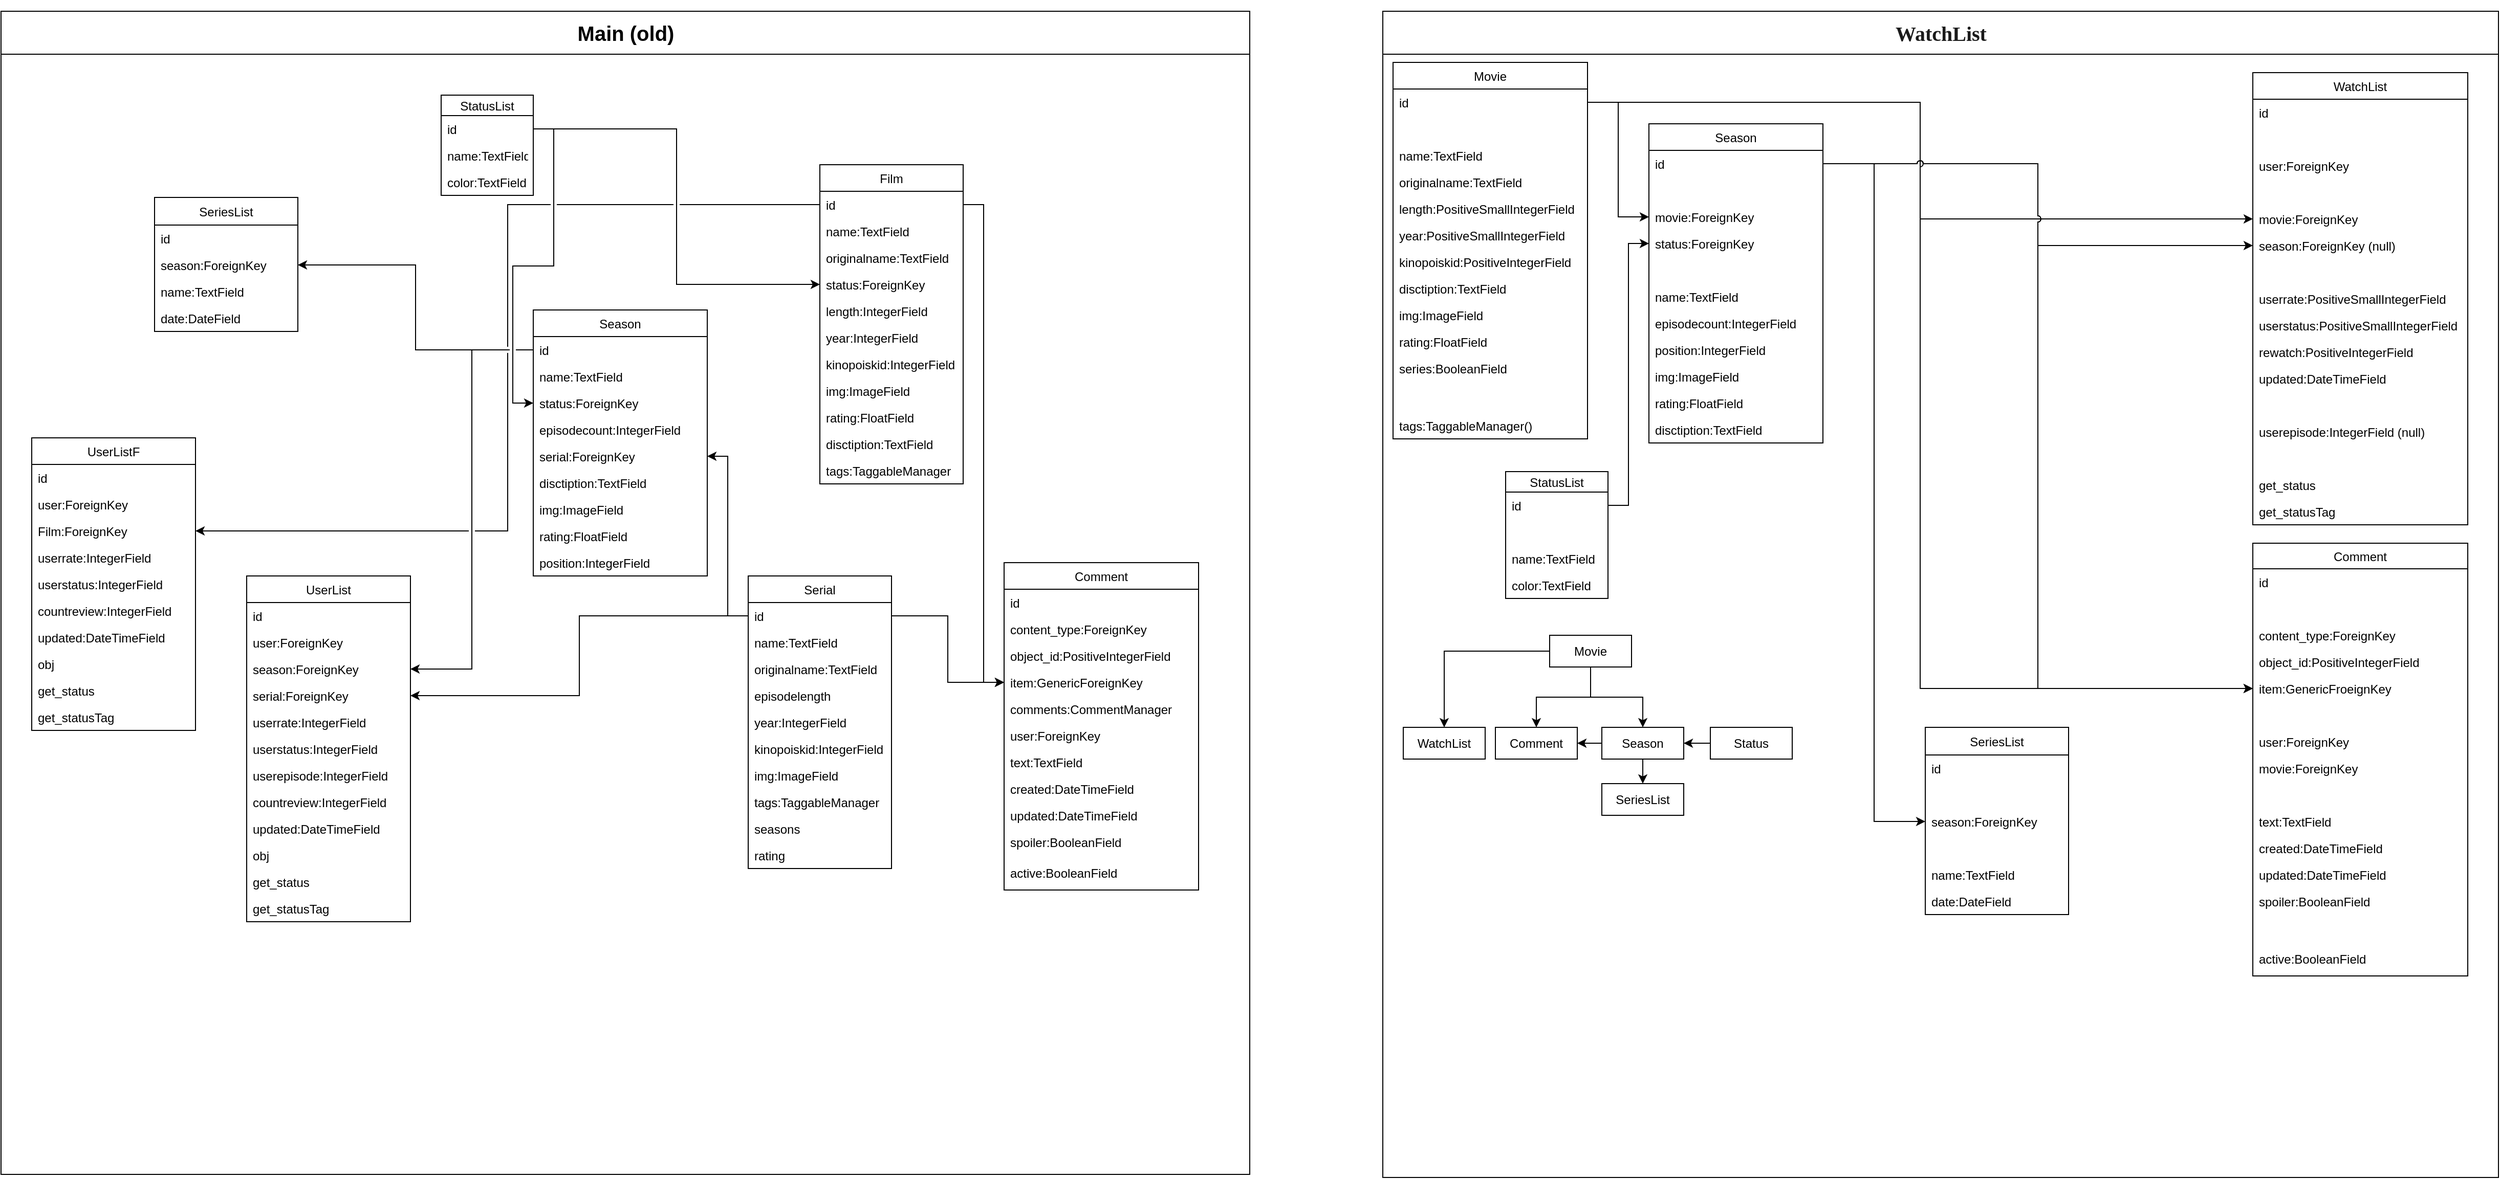 <mxfile version="12.6.5" type="device"><diagram id="G_hqE1XvCnMC-SZygDFc" name="Page-1"><mxGraphModel dx="2434" dy="1526" grid="1" gridSize="10" guides="1" tooltips="1" connect="1" arrows="1" fold="1" page="1" pageScale="1" pageWidth="827" pageHeight="1169" math="0" shadow="0"><root><mxCell id="0"/><mxCell id="1" parent="0"/><mxCell id="f0jAer3RGmWct-pnMY97-14" value="Main (old)" style="swimlane;html=1;startSize=42;horizontal=1;containerType=tree;fontSize=20;" parent="1" vertex="1"><mxGeometry x="30" y="13" width="1220" height="1137" as="geometry"><mxRectangle x="-820" y="10" width="60" height="20" as="alternateBounds"/></mxGeometry></mxCell><mxCell id="AQ5x-wX3sI55a-ePqf3R-1" value="StatusList" style="swimlane;fontStyle=0;childLayout=stackLayout;horizontal=1;startSize=20;fillColor=none;horizontalStack=0;resizeParent=1;resizeParentMax=0;resizeLast=0;collapsible=1;marginBottom=0;" parent="f0jAer3RGmWct-pnMY97-14" vertex="1"><mxGeometry x="430" y="82" width="90" height="98" as="geometry"><mxRectangle x="10" y="40" width="90" height="20" as="alternateBounds"/></mxGeometry></mxCell><mxCell id="AQ5x-wX3sI55a-ePqf3R-2" value="id" style="text;strokeColor=none;fillColor=none;align=left;verticalAlign=top;spacingLeft=4;spacingRight=4;overflow=hidden;rotatable=0;points=[[0,0.5],[1,0.5]];portConstraint=eastwest;" parent="AQ5x-wX3sI55a-ePqf3R-1" vertex="1"><mxGeometry y="20" width="90" height="26" as="geometry"/></mxCell><mxCell id="AQ5x-wX3sI55a-ePqf3R-3" value="name:TextField" style="text;strokeColor=none;fillColor=none;align=left;verticalAlign=top;spacingLeft=4;spacingRight=4;overflow=hidden;rotatable=0;points=[[0,0.5],[1,0.5]];portConstraint=eastwest;" parent="AQ5x-wX3sI55a-ePqf3R-1" vertex="1"><mxGeometry y="46" width="90" height="26" as="geometry"/></mxCell><mxCell id="AQ5x-wX3sI55a-ePqf3R-4" value="color:TextField" style="text;strokeColor=none;fillColor=none;align=left;verticalAlign=top;spacingLeft=4;spacingRight=4;overflow=hidden;rotatable=0;points=[[0,0.5],[1,0.5]];portConstraint=eastwest;" parent="AQ5x-wX3sI55a-ePqf3R-1" vertex="1"><mxGeometry y="72" width="90" height="26" as="geometry"/></mxCell><mxCell id="f0jAer3RGmWct-pnMY97-15" value="Film" style="swimlane;fontStyle=0;childLayout=stackLayout;horizontal=1;startSize=26;fillColor=none;horizontalStack=0;resizeParent=1;resizeParentMax=0;resizeLast=0;collapsible=1;marginBottom=0;" parent="f0jAer3RGmWct-pnMY97-14" vertex="1"><mxGeometry x="800" y="150" width="140" height="312" as="geometry"><mxRectangle x="290" y="110" width="60" height="26" as="alternateBounds"/></mxGeometry></mxCell><mxCell id="f0jAer3RGmWct-pnMY97-16" value="id" style="text;strokeColor=none;fillColor=none;align=left;verticalAlign=top;spacingLeft=4;spacingRight=4;overflow=hidden;rotatable=0;points=[[0,0.5],[1,0.5]];portConstraint=eastwest;" parent="f0jAer3RGmWct-pnMY97-15" vertex="1"><mxGeometry y="26" width="140" height="26" as="geometry"/></mxCell><mxCell id="f0jAer3RGmWct-pnMY97-17" value="name:TextField" style="text;strokeColor=none;fillColor=none;align=left;verticalAlign=top;spacingLeft=4;spacingRight=4;overflow=hidden;rotatable=0;points=[[0,0.5],[1,0.5]];portConstraint=eastwest;" parent="f0jAer3RGmWct-pnMY97-15" vertex="1"><mxGeometry y="52" width="140" height="26" as="geometry"/></mxCell><mxCell id="f0jAer3RGmWct-pnMY97-18" value="originalname:TextField" style="text;strokeColor=none;fillColor=none;align=left;verticalAlign=top;spacingLeft=4;spacingRight=4;overflow=hidden;rotatable=0;points=[[0,0.5],[1,0.5]];portConstraint=eastwest;" parent="f0jAer3RGmWct-pnMY97-15" vertex="1"><mxGeometry y="78" width="140" height="26" as="geometry"/></mxCell><mxCell id="f0jAer3RGmWct-pnMY97-23" value="status:ForeignKey" style="text;strokeColor=none;fillColor=none;align=left;verticalAlign=top;spacingLeft=4;spacingRight=4;overflow=hidden;rotatable=0;points=[[0,0.5],[1,0.5]];portConstraint=eastwest;" parent="f0jAer3RGmWct-pnMY97-15" vertex="1"><mxGeometry y="104" width="140" height="26" as="geometry"/></mxCell><mxCell id="f0jAer3RGmWct-pnMY97-19" value="length:IntegerField" style="text;strokeColor=none;fillColor=none;align=left;verticalAlign=top;spacingLeft=4;spacingRight=4;overflow=hidden;rotatable=0;points=[[0,0.5],[1,0.5]];portConstraint=eastwest;" parent="f0jAer3RGmWct-pnMY97-15" vertex="1"><mxGeometry y="130" width="140" height="26" as="geometry"/></mxCell><mxCell id="f0jAer3RGmWct-pnMY97-21" value="year:IntegerField" style="text;strokeColor=none;fillColor=none;align=left;verticalAlign=top;spacingLeft=4;spacingRight=4;overflow=hidden;rotatable=0;points=[[0,0.5],[1,0.5]];portConstraint=eastwest;" parent="f0jAer3RGmWct-pnMY97-15" vertex="1"><mxGeometry y="156" width="140" height="26" as="geometry"/></mxCell><mxCell id="f0jAer3RGmWct-pnMY97-20" value="kinopoiskid:IntegerField" style="text;strokeColor=none;fillColor=none;align=left;verticalAlign=top;spacingLeft=4;spacingRight=4;overflow=hidden;rotatable=0;points=[[0,0.5],[1,0.5]];portConstraint=eastwest;" parent="f0jAer3RGmWct-pnMY97-15" vertex="1"><mxGeometry y="182" width="140" height="26" as="geometry"/></mxCell><mxCell id="f0jAer3RGmWct-pnMY97-22" value="img:ImageField" style="text;strokeColor=none;fillColor=none;align=left;verticalAlign=top;spacingLeft=4;spacingRight=4;overflow=hidden;rotatable=0;points=[[0,0.5],[1,0.5]];portConstraint=eastwest;" parent="f0jAer3RGmWct-pnMY97-15" vertex="1"><mxGeometry y="208" width="140" height="26" as="geometry"/></mxCell><mxCell id="f0jAer3RGmWct-pnMY97-25" value="rating:FloatField" style="text;strokeColor=none;fillColor=none;align=left;verticalAlign=top;spacingLeft=4;spacingRight=4;overflow=hidden;rotatable=0;points=[[0,0.5],[1,0.5]];portConstraint=eastwest;" parent="f0jAer3RGmWct-pnMY97-15" vertex="1"><mxGeometry y="234" width="140" height="26" as="geometry"/></mxCell><mxCell id="f0jAer3RGmWct-pnMY97-26" value="disctiption:TextField" style="text;strokeColor=none;fillColor=none;align=left;verticalAlign=top;spacingLeft=4;spacingRight=4;overflow=hidden;rotatable=0;points=[[0,0.5],[1,0.5]];portConstraint=eastwest;" parent="f0jAer3RGmWct-pnMY97-15" vertex="1"><mxGeometry y="260" width="140" height="26" as="geometry"/></mxCell><mxCell id="f0jAer3RGmWct-pnMY97-35" value="tags:TaggableManager" style="text;strokeColor=none;fillColor=none;align=left;verticalAlign=top;spacingLeft=4;spacingRight=4;overflow=hidden;rotatable=0;points=[[0,0.5],[1,0.5]];portConstraint=eastwest;" parent="f0jAer3RGmWct-pnMY97-15" vertex="1"><mxGeometry y="286" width="140" height="26" as="geometry"/></mxCell><mxCell id="f0jAer3RGmWct-pnMY97-24" style="edgeStyle=orthogonalEdgeStyle;rounded=0;orthogonalLoop=1;jettySize=auto;html=1;jumpStyle=gap;" parent="f0jAer3RGmWct-pnMY97-14" source="AQ5x-wX3sI55a-ePqf3R-2" target="f0jAer3RGmWct-pnMY97-23" edge="1"><mxGeometry relative="1" as="geometry"/></mxCell><mxCell id="f0jAer3RGmWct-pnMY97-27" value="Serial" style="swimlane;fontStyle=0;childLayout=stackLayout;horizontal=1;startSize=26;fillColor=none;horizontalStack=0;resizeParent=1;resizeParentMax=0;resizeLast=0;collapsible=1;marginBottom=0;" parent="f0jAer3RGmWct-pnMY97-14" vertex="1"><mxGeometry x="730" y="552" width="140" height="286" as="geometry"><mxRectangle x="330" y="377" width="60" height="26" as="alternateBounds"/></mxGeometry></mxCell><mxCell id="f0jAer3RGmWct-pnMY97-28" value="id" style="text;strokeColor=none;fillColor=none;align=left;verticalAlign=top;spacingLeft=4;spacingRight=4;overflow=hidden;rotatable=0;points=[[0,0.5],[1,0.5]];portConstraint=eastwest;" parent="f0jAer3RGmWct-pnMY97-27" vertex="1"><mxGeometry y="26" width="140" height="26" as="geometry"/></mxCell><mxCell id="f0jAer3RGmWct-pnMY97-29" value="name:TextField" style="text;strokeColor=none;fillColor=none;align=left;verticalAlign=top;spacingLeft=4;spacingRight=4;overflow=hidden;rotatable=0;points=[[0,0.5],[1,0.5]];portConstraint=eastwest;" parent="f0jAer3RGmWct-pnMY97-27" vertex="1"><mxGeometry y="52" width="140" height="26" as="geometry"/></mxCell><mxCell id="f0jAer3RGmWct-pnMY97-30" value="originalname:TextField" style="text;strokeColor=none;fillColor=none;align=left;verticalAlign=top;spacingLeft=4;spacingRight=4;overflow=hidden;rotatable=0;points=[[0,0.5],[1,0.5]];portConstraint=eastwest;" parent="f0jAer3RGmWct-pnMY97-27" vertex="1"><mxGeometry y="78" width="140" height="26" as="geometry"/></mxCell><mxCell id="f0jAer3RGmWct-pnMY97-31" value="episodelength" style="text;strokeColor=none;fillColor=none;align=left;verticalAlign=top;spacingLeft=4;spacingRight=4;overflow=hidden;rotatable=0;points=[[0,0.5],[1,0.5]];portConstraint=eastwest;" parent="f0jAer3RGmWct-pnMY97-27" vertex="1"><mxGeometry y="104" width="140" height="26" as="geometry"/></mxCell><mxCell id="f0jAer3RGmWct-pnMY97-33" value="year:IntegerField" style="text;strokeColor=none;fillColor=none;align=left;verticalAlign=top;spacingLeft=4;spacingRight=4;overflow=hidden;rotatable=0;points=[[0,0.5],[1,0.5]];portConstraint=eastwest;" parent="f0jAer3RGmWct-pnMY97-27" vertex="1"><mxGeometry y="130" width="140" height="26" as="geometry"/></mxCell><mxCell id="f0jAer3RGmWct-pnMY97-32" value="kinopoiskid:IntegerField" style="text;strokeColor=none;fillColor=none;align=left;verticalAlign=top;spacingLeft=4;spacingRight=4;overflow=hidden;rotatable=0;points=[[0,0.5],[1,0.5]];portConstraint=eastwest;" parent="f0jAer3RGmWct-pnMY97-27" vertex="1"><mxGeometry y="156" width="140" height="26" as="geometry"/></mxCell><mxCell id="f0jAer3RGmWct-pnMY97-34" value="img:ImageField" style="text;strokeColor=none;fillColor=none;align=left;verticalAlign=top;spacingLeft=4;spacingRight=4;overflow=hidden;rotatable=0;points=[[0,0.5],[1,0.5]];portConstraint=eastwest;" parent="f0jAer3RGmWct-pnMY97-27" vertex="1"><mxGeometry y="182" width="140" height="26" as="geometry"/></mxCell><mxCell id="f0jAer3RGmWct-pnMY97-36" value="tags:TaggableManager" style="text;strokeColor=none;fillColor=none;align=left;verticalAlign=top;spacingLeft=4;spacingRight=4;overflow=hidden;rotatable=0;points=[[0,0.5],[1,0.5]];portConstraint=eastwest;" parent="f0jAer3RGmWct-pnMY97-27" vertex="1"><mxGeometry y="208" width="140" height="26" as="geometry"/></mxCell><mxCell id="f0jAer3RGmWct-pnMY97-48" value="seasons" style="text;strokeColor=none;fillColor=none;align=left;verticalAlign=top;spacingLeft=4;spacingRight=4;overflow=hidden;rotatable=0;points=[[0,0.5],[1,0.5]];portConstraint=eastwest;" parent="f0jAer3RGmWct-pnMY97-27" vertex="1"><mxGeometry y="234" width="140" height="26" as="geometry"/></mxCell><mxCell id="f0jAer3RGmWct-pnMY97-47" value="rating" style="text;strokeColor=none;fillColor=none;align=left;verticalAlign=top;spacingLeft=4;spacingRight=4;overflow=hidden;rotatable=0;points=[[0,0.5],[1,0.5]];portConstraint=eastwest;" parent="f0jAer3RGmWct-pnMY97-27" vertex="1"><mxGeometry y="260" width="140" height="26" as="geometry"/></mxCell><mxCell id="f0jAer3RGmWct-pnMY97-37" value="Season" style="swimlane;fontStyle=0;childLayout=stackLayout;horizontal=1;startSize=26;fillColor=none;horizontalStack=0;resizeParent=1;resizeParentMax=0;resizeLast=0;collapsible=1;marginBottom=0;" parent="f0jAer3RGmWct-pnMY97-14" vertex="1"><mxGeometry x="520" y="292" width="170" height="260" as="geometry"/></mxCell><mxCell id="f0jAer3RGmWct-pnMY97-42" value="id" style="text;strokeColor=none;fillColor=none;align=left;verticalAlign=top;spacingLeft=4;spacingRight=4;overflow=hidden;rotatable=0;points=[[0,0.5],[1,0.5]];portConstraint=eastwest;" parent="f0jAer3RGmWct-pnMY97-37" vertex="1"><mxGeometry y="26" width="170" height="26" as="geometry"/></mxCell><mxCell id="f0jAer3RGmWct-pnMY97-38" value="name:TextField" style="text;strokeColor=none;fillColor=none;align=left;verticalAlign=top;spacingLeft=4;spacingRight=4;overflow=hidden;rotatable=0;points=[[0,0.5],[1,0.5]];portConstraint=eastwest;" parent="f0jAer3RGmWct-pnMY97-37" vertex="1"><mxGeometry y="52" width="170" height="26" as="geometry"/></mxCell><mxCell id="f0jAer3RGmWct-pnMY97-39" value="status:ForeignKey" style="text;strokeColor=none;fillColor=none;align=left;verticalAlign=top;spacingLeft=4;spacingRight=4;overflow=hidden;rotatable=0;points=[[0,0.5],[1,0.5]];portConstraint=eastwest;" parent="f0jAer3RGmWct-pnMY97-37" vertex="1"><mxGeometry y="78" width="170" height="26" as="geometry"/></mxCell><mxCell id="f0jAer3RGmWct-pnMY97-40" value="episodecount:IntegerField" style="text;strokeColor=none;fillColor=none;align=left;verticalAlign=top;spacingLeft=4;spacingRight=4;overflow=hidden;rotatable=0;points=[[0,0.5],[1,0.5]];portConstraint=eastwest;" parent="f0jAer3RGmWct-pnMY97-37" vertex="1"><mxGeometry y="104" width="170" height="26" as="geometry"/></mxCell><mxCell id="f0jAer3RGmWct-pnMY97-41" value="serial:ForeignKey" style="text;strokeColor=none;fillColor=none;align=left;verticalAlign=top;spacingLeft=4;spacingRight=4;overflow=hidden;rotatable=0;points=[[0,0.5],[1,0.5]];portConstraint=eastwest;" parent="f0jAer3RGmWct-pnMY97-37" vertex="1"><mxGeometry y="130" width="170" height="26" as="geometry"/></mxCell><mxCell id="f0jAer3RGmWct-pnMY97-43" value="disctiption:TextField" style="text;strokeColor=none;fillColor=none;align=left;verticalAlign=top;spacingLeft=4;spacingRight=4;overflow=hidden;rotatable=0;points=[[0,0.5],[1,0.5]];portConstraint=eastwest;" parent="f0jAer3RGmWct-pnMY97-37" vertex="1"><mxGeometry y="156" width="170" height="26" as="geometry"/></mxCell><mxCell id="f0jAer3RGmWct-pnMY97-46" value="img:ImageField" style="text;strokeColor=none;fillColor=none;align=left;verticalAlign=top;spacingLeft=4;spacingRight=4;overflow=hidden;rotatable=0;points=[[0,0.5],[1,0.5]];portConstraint=eastwest;" parent="f0jAer3RGmWct-pnMY97-37" vertex="1"><mxGeometry y="182" width="170" height="26" as="geometry"/></mxCell><mxCell id="f0jAer3RGmWct-pnMY97-45" value="rating:FloatField" style="text;strokeColor=none;fillColor=none;align=left;verticalAlign=top;spacingLeft=4;spacingRight=4;overflow=hidden;rotatable=0;points=[[0,0.5],[1,0.5]];portConstraint=eastwest;" parent="f0jAer3RGmWct-pnMY97-37" vertex="1"><mxGeometry y="208" width="170" height="26" as="geometry"/></mxCell><mxCell id="f0jAer3RGmWct-pnMY97-52" value="position:IntegerField" style="text;strokeColor=none;fillColor=none;align=left;verticalAlign=top;spacingLeft=4;spacingRight=4;overflow=hidden;rotatable=0;points=[[0,0.5],[1,0.5]];portConstraint=eastwest;" parent="f0jAer3RGmWct-pnMY97-37" vertex="1"><mxGeometry y="234" width="170" height="26" as="geometry"/></mxCell><mxCell id="f0jAer3RGmWct-pnMY97-50" style="edgeStyle=orthogonalEdgeStyle;rounded=0;orthogonalLoop=1;jettySize=auto;html=1;exitX=1;exitY=0.5;exitDx=0;exitDy=0;fontSize=20;" parent="f0jAer3RGmWct-pnMY97-14" source="AQ5x-wX3sI55a-ePqf3R-2" target="f0jAer3RGmWct-pnMY97-39" edge="1"><mxGeometry relative="1" as="geometry"/></mxCell><mxCell id="f0jAer3RGmWct-pnMY97-51" style="edgeStyle=orthogonalEdgeStyle;rounded=0;orthogonalLoop=1;jettySize=auto;html=1;fontSize=20;jumpStyle=gap;" parent="f0jAer3RGmWct-pnMY97-14" source="f0jAer3RGmWct-pnMY97-28" target="f0jAer3RGmWct-pnMY97-41" edge="1"><mxGeometry relative="1" as="geometry"/></mxCell><mxCell id="aQEoQOBEoBOMw9Oh0apH-4" value="UserList" style="swimlane;fontStyle=0;childLayout=stackLayout;horizontal=1;startSize=26;fillColor=none;horizontalStack=0;resizeParent=1;resizeParentMax=0;resizeLast=0;collapsible=1;marginBottom=0;" parent="f0jAer3RGmWct-pnMY97-14" vertex="1"><mxGeometry x="240" y="552" width="160" height="338" as="geometry"/></mxCell><mxCell id="aQEoQOBEoBOMw9Oh0apH-5" value="id" style="text;strokeColor=none;fillColor=none;align=left;verticalAlign=top;spacingLeft=4;spacingRight=4;overflow=hidden;rotatable=0;points=[[0,0.5],[1,0.5]];portConstraint=eastwest;" parent="aQEoQOBEoBOMw9Oh0apH-4" vertex="1"><mxGeometry y="26" width="160" height="26" as="geometry"/></mxCell><mxCell id="aQEoQOBEoBOMw9Oh0apH-6" value="user:ForeignKey" style="text;strokeColor=none;fillColor=none;align=left;verticalAlign=top;spacingLeft=4;spacingRight=4;overflow=hidden;rotatable=0;points=[[0,0.5],[1,0.5]];portConstraint=eastwest;" parent="aQEoQOBEoBOMw9Oh0apH-4" vertex="1"><mxGeometry y="52" width="160" height="26" as="geometry"/></mxCell><mxCell id="aQEoQOBEoBOMw9Oh0apH-7" value="season:ForeignKey" style="text;strokeColor=none;fillColor=none;align=left;verticalAlign=top;spacingLeft=4;spacingRight=4;overflow=hidden;rotatable=0;points=[[0,0.5],[1,0.5]];portConstraint=eastwest;" parent="aQEoQOBEoBOMw9Oh0apH-4" vertex="1"><mxGeometry y="78" width="160" height="26" as="geometry"/></mxCell><mxCell id="aQEoQOBEoBOMw9Oh0apH-9" value="serial:ForeignKey" style="text;strokeColor=none;fillColor=none;align=left;verticalAlign=top;spacingLeft=4;spacingRight=4;overflow=hidden;rotatable=0;points=[[0,0.5],[1,0.5]];portConstraint=eastwest;" parent="aQEoQOBEoBOMw9Oh0apH-4" vertex="1"><mxGeometry y="104" width="160" height="26" as="geometry"/></mxCell><mxCell id="aQEoQOBEoBOMw9Oh0apH-10" value="userrate:IntegerField" style="text;strokeColor=none;fillColor=none;align=left;verticalAlign=top;spacingLeft=4;spacingRight=4;overflow=hidden;rotatable=0;points=[[0,0.5],[1,0.5]];portConstraint=eastwest;" parent="aQEoQOBEoBOMw9Oh0apH-4" vertex="1"><mxGeometry y="130" width="160" height="26" as="geometry"/></mxCell><mxCell id="aQEoQOBEoBOMw9Oh0apH-11" value="userstatus:IntegerField" style="text;strokeColor=none;fillColor=none;align=left;verticalAlign=top;spacingLeft=4;spacingRight=4;overflow=hidden;rotatable=0;points=[[0,0.5],[1,0.5]];portConstraint=eastwest;" parent="aQEoQOBEoBOMw9Oh0apH-4" vertex="1"><mxGeometry y="156" width="160" height="26" as="geometry"/></mxCell><mxCell id="aQEoQOBEoBOMw9Oh0apH-12" value="userepisode:IntegerField" style="text;strokeColor=none;fillColor=none;align=left;verticalAlign=top;spacingLeft=4;spacingRight=4;overflow=hidden;rotatable=0;points=[[0,0.5],[1,0.5]];portConstraint=eastwest;" parent="aQEoQOBEoBOMw9Oh0apH-4" vertex="1"><mxGeometry y="182" width="160" height="26" as="geometry"/></mxCell><mxCell id="aQEoQOBEoBOMw9Oh0apH-13" value="countreview:IntegerField" style="text;strokeColor=none;fillColor=none;align=left;verticalAlign=top;spacingLeft=4;spacingRight=4;overflow=hidden;rotatable=0;points=[[0,0.5],[1,0.5]];portConstraint=eastwest;" parent="aQEoQOBEoBOMw9Oh0apH-4" vertex="1"><mxGeometry y="208" width="160" height="26" as="geometry"/></mxCell><mxCell id="f0jAer3RGmWct-pnMY97-64" value="updated:DateTimeField" style="text;strokeColor=none;fillColor=none;align=left;verticalAlign=top;spacingLeft=4;spacingRight=4;overflow=hidden;rotatable=0;points=[[0,0.5],[1,0.5]];portConstraint=eastwest;" parent="aQEoQOBEoBOMw9Oh0apH-4" vertex="1"><mxGeometry y="234" width="160" height="26" as="geometry"/></mxCell><mxCell id="f0jAer3RGmWct-pnMY97-77" value="obj" style="text;strokeColor=none;fillColor=none;align=left;verticalAlign=top;spacingLeft=4;spacingRight=4;overflow=hidden;rotatable=0;points=[[0,0.5],[1,0.5]];portConstraint=eastwest;" parent="aQEoQOBEoBOMw9Oh0apH-4" vertex="1"><mxGeometry y="260" width="160" height="26" as="geometry"/></mxCell><mxCell id="f0jAer3RGmWct-pnMY97-78" value="get_status" style="text;strokeColor=none;fillColor=none;align=left;verticalAlign=top;spacingLeft=4;spacingRight=4;overflow=hidden;rotatable=0;points=[[0,0.5],[1,0.5]];portConstraint=eastwest;" parent="aQEoQOBEoBOMw9Oh0apH-4" vertex="1"><mxGeometry y="286" width="160" height="26" as="geometry"/></mxCell><mxCell id="f0jAer3RGmWct-pnMY97-65" value="get_statusTag" style="text;strokeColor=none;fillColor=none;align=left;verticalAlign=top;spacingLeft=4;spacingRight=4;overflow=hidden;rotatable=0;points=[[0,0.5],[1,0.5]];portConstraint=eastwest;" parent="aQEoQOBEoBOMw9Oh0apH-4" vertex="1"><mxGeometry y="312" width="160" height="26" as="geometry"/></mxCell><mxCell id="2L_DSj4xFKSR3MK9lnYT-3" value="SeriesList" style="swimlane;fontStyle=0;childLayout=stackLayout;horizontal=1;startSize=27;fillColor=none;horizontalStack=0;resizeParent=1;resizeParentMax=0;resizeLast=0;collapsible=1;marginBottom=0;" parent="f0jAer3RGmWct-pnMY97-14" vertex="1"><mxGeometry x="150" y="182" width="140" height="131" as="geometry"/></mxCell><mxCell id="2L_DSj4xFKSR3MK9lnYT-4" value="id" style="text;strokeColor=none;fillColor=none;align=left;verticalAlign=top;spacingLeft=4;spacingRight=4;overflow=hidden;rotatable=0;points=[[0,0.5],[1,0.5]];portConstraint=eastwest;" parent="2L_DSj4xFKSR3MK9lnYT-3" vertex="1"><mxGeometry y="27" width="140" height="26" as="geometry"/></mxCell><mxCell id="2L_DSj4xFKSR3MK9lnYT-6" value="season:ForeignKey" style="text;strokeColor=none;fillColor=none;align=left;verticalAlign=top;spacingLeft=4;spacingRight=4;overflow=hidden;rotatable=0;points=[[0,0.5],[1,0.5]];portConstraint=eastwest;" parent="2L_DSj4xFKSR3MK9lnYT-3" vertex="1"><mxGeometry y="53" width="140" height="26" as="geometry"/></mxCell><mxCell id="2L_DSj4xFKSR3MK9lnYT-5" value="name:TextField" style="text;strokeColor=none;fillColor=none;align=left;verticalAlign=top;spacingLeft=4;spacingRight=4;overflow=hidden;rotatable=0;points=[[0,0.5],[1,0.5]];portConstraint=eastwest;" parent="2L_DSj4xFKSR3MK9lnYT-3" vertex="1"><mxGeometry y="79" width="140" height="26" as="geometry"/></mxCell><mxCell id="2L_DSj4xFKSR3MK9lnYT-9" value="date:DateField" style="text;strokeColor=none;fillColor=none;align=left;verticalAlign=top;spacingLeft=4;spacingRight=4;overflow=hidden;rotatable=0;points=[[0,0.5],[1,0.5]];portConstraint=eastwest;" parent="2L_DSj4xFKSR3MK9lnYT-3" vertex="1"><mxGeometry y="105" width="140" height="26" as="geometry"/></mxCell><mxCell id="f0jAer3RGmWct-pnMY97-55" style="edgeStyle=orthogonalEdgeStyle;rounded=0;orthogonalLoop=1;jettySize=auto;html=1;fontSize=20;jumpStyle=gap;" parent="f0jAer3RGmWct-pnMY97-14" source="f0jAer3RGmWct-pnMY97-42" target="2L_DSj4xFKSR3MK9lnYT-6" edge="1"><mxGeometry relative="1" as="geometry"/></mxCell><mxCell id="f0jAer3RGmWct-pnMY97-62" style="edgeStyle=orthogonalEdgeStyle;rounded=0;jumpStyle=gap;orthogonalLoop=1;jettySize=auto;html=1;fontSize=20;" parent="f0jAer3RGmWct-pnMY97-14" source="f0jAer3RGmWct-pnMY97-42" target="aQEoQOBEoBOMw9Oh0apH-7" edge="1"><mxGeometry relative="1" as="geometry"/></mxCell><mxCell id="f0jAer3RGmWct-pnMY97-63" style="edgeStyle=orthogonalEdgeStyle;rounded=0;jumpStyle=gap;orthogonalLoop=1;jettySize=auto;html=1;fontSize=20;" parent="f0jAer3RGmWct-pnMY97-14" source="f0jAer3RGmWct-pnMY97-28" target="aQEoQOBEoBOMw9Oh0apH-9" edge="1"><mxGeometry relative="1" as="geometry"/></mxCell><mxCell id="f0jAer3RGmWct-pnMY97-85" value="UserListF" style="swimlane;fontStyle=0;childLayout=stackLayout;horizontal=1;startSize=26;fillColor=none;horizontalStack=0;resizeParent=1;resizeParentMax=0;resizeLast=0;collapsible=1;marginBottom=0;" parent="f0jAer3RGmWct-pnMY97-14" vertex="1"><mxGeometry x="30" y="417" width="160" height="286" as="geometry"/></mxCell><mxCell id="f0jAer3RGmWct-pnMY97-86" value="id" style="text;strokeColor=none;fillColor=none;align=left;verticalAlign=top;spacingLeft=4;spacingRight=4;overflow=hidden;rotatable=0;points=[[0,0.5],[1,0.5]];portConstraint=eastwest;" parent="f0jAer3RGmWct-pnMY97-85" vertex="1"><mxGeometry y="26" width="160" height="26" as="geometry"/></mxCell><mxCell id="f0jAer3RGmWct-pnMY97-87" value="user:ForeignKey" style="text;strokeColor=none;fillColor=none;align=left;verticalAlign=top;spacingLeft=4;spacingRight=4;overflow=hidden;rotatable=0;points=[[0,0.5],[1,0.5]];portConstraint=eastwest;" parent="f0jAer3RGmWct-pnMY97-85" vertex="1"><mxGeometry y="52" width="160" height="26" as="geometry"/></mxCell><mxCell id="f0jAer3RGmWct-pnMY97-89" value="Film:ForeignKey" style="text;strokeColor=none;fillColor=none;align=left;verticalAlign=top;spacingLeft=4;spacingRight=4;overflow=hidden;rotatable=0;points=[[0,0.5],[1,0.5]];portConstraint=eastwest;" parent="f0jAer3RGmWct-pnMY97-85" vertex="1"><mxGeometry y="78" width="160" height="26" as="geometry"/></mxCell><mxCell id="f0jAer3RGmWct-pnMY97-90" value="userrate:IntegerField" style="text;strokeColor=none;fillColor=none;align=left;verticalAlign=top;spacingLeft=4;spacingRight=4;overflow=hidden;rotatable=0;points=[[0,0.5],[1,0.5]];portConstraint=eastwest;" parent="f0jAer3RGmWct-pnMY97-85" vertex="1"><mxGeometry y="104" width="160" height="26" as="geometry"/></mxCell><mxCell id="f0jAer3RGmWct-pnMY97-91" value="userstatus:IntegerField" style="text;strokeColor=none;fillColor=none;align=left;verticalAlign=top;spacingLeft=4;spacingRight=4;overflow=hidden;rotatable=0;points=[[0,0.5],[1,0.5]];portConstraint=eastwest;" parent="f0jAer3RGmWct-pnMY97-85" vertex="1"><mxGeometry y="130" width="160" height="26" as="geometry"/></mxCell><mxCell id="f0jAer3RGmWct-pnMY97-93" value="countreview:IntegerField" style="text;strokeColor=none;fillColor=none;align=left;verticalAlign=top;spacingLeft=4;spacingRight=4;overflow=hidden;rotatable=0;points=[[0,0.5],[1,0.5]];portConstraint=eastwest;" parent="f0jAer3RGmWct-pnMY97-85" vertex="1"><mxGeometry y="156" width="160" height="26" as="geometry"/></mxCell><mxCell id="f0jAer3RGmWct-pnMY97-94" value="updated:DateTimeField" style="text;strokeColor=none;fillColor=none;align=left;verticalAlign=top;spacingLeft=4;spacingRight=4;overflow=hidden;rotatable=0;points=[[0,0.5],[1,0.5]];portConstraint=eastwest;" parent="f0jAer3RGmWct-pnMY97-85" vertex="1"><mxGeometry y="182" width="160" height="26" as="geometry"/></mxCell><mxCell id="f0jAer3RGmWct-pnMY97-95" value="obj" style="text;strokeColor=none;fillColor=none;align=left;verticalAlign=top;spacingLeft=4;spacingRight=4;overflow=hidden;rotatable=0;points=[[0,0.5],[1,0.5]];portConstraint=eastwest;" parent="f0jAer3RGmWct-pnMY97-85" vertex="1"><mxGeometry y="208" width="160" height="26" as="geometry"/></mxCell><mxCell id="f0jAer3RGmWct-pnMY97-96" value="get_status" style="text;strokeColor=none;fillColor=none;align=left;verticalAlign=top;spacingLeft=4;spacingRight=4;overflow=hidden;rotatable=0;points=[[0,0.5],[1,0.5]];portConstraint=eastwest;" parent="f0jAer3RGmWct-pnMY97-85" vertex="1"><mxGeometry y="234" width="160" height="26" as="geometry"/></mxCell><mxCell id="f0jAer3RGmWct-pnMY97-97" value="get_statusTag" style="text;strokeColor=none;fillColor=none;align=left;verticalAlign=top;spacingLeft=4;spacingRight=4;overflow=hidden;rotatable=0;points=[[0,0.5],[1,0.5]];portConstraint=eastwest;" parent="f0jAer3RGmWct-pnMY97-85" vertex="1"><mxGeometry y="260" width="160" height="26" as="geometry"/></mxCell><mxCell id="f0jAer3RGmWct-pnMY97-98" style="edgeStyle=orthogonalEdgeStyle;rounded=0;jumpStyle=gap;orthogonalLoop=1;jettySize=auto;html=1;fontSize=20;" parent="f0jAer3RGmWct-pnMY97-14" source="f0jAer3RGmWct-pnMY97-16" target="f0jAer3RGmWct-pnMY97-89" edge="1"><mxGeometry relative="1" as="geometry"/></mxCell><mxCell id="f0jAer3RGmWct-pnMY97-99" value="Comment" style="swimlane;fontStyle=0;childLayout=stackLayout;horizontal=1;startSize=26;fillColor=none;horizontalStack=0;resizeParent=1;resizeParentMax=0;resizeLast=0;collapsible=1;marginBottom=0;" parent="f0jAer3RGmWct-pnMY97-14" vertex="1"><mxGeometry x="980" y="539" width="190" height="320" as="geometry"/></mxCell><mxCell id="f0jAer3RGmWct-pnMY97-100" value="id" style="text;strokeColor=none;fillColor=none;align=left;verticalAlign=top;spacingLeft=4;spacingRight=4;overflow=hidden;rotatable=0;points=[[0,0.5],[1,0.5]];portConstraint=eastwest;" parent="f0jAer3RGmWct-pnMY97-99" vertex="1"><mxGeometry y="26" width="190" height="26" as="geometry"/></mxCell><mxCell id="f0jAer3RGmWct-pnMY97-110" value="content_type:ForeignKey" style="text;strokeColor=none;fillColor=none;align=left;verticalAlign=top;spacingLeft=4;spacingRight=4;overflow=hidden;rotatable=0;points=[[0,0.5],[1,0.5]];portConstraint=eastwest;" parent="f0jAer3RGmWct-pnMY97-99" vertex="1"><mxGeometry y="52" width="190" height="26" as="geometry"/></mxCell><mxCell id="f0jAer3RGmWct-pnMY97-112" value="object_id:PositiveIntegerField" style="text;strokeColor=none;fillColor=none;align=left;verticalAlign=top;spacingLeft=4;spacingRight=4;overflow=hidden;rotatable=0;points=[[0,0.5],[1,0.5]];portConstraint=eastwest;" parent="f0jAer3RGmWct-pnMY97-99" vertex="1"><mxGeometry y="78" width="190" height="26" as="geometry"/></mxCell><mxCell id="f0jAer3RGmWct-pnMY97-111" value="item:GenericForeignKey" style="text;strokeColor=none;fillColor=none;align=left;verticalAlign=top;spacingLeft=4;spacingRight=4;overflow=hidden;rotatable=0;points=[[0,0.5],[1,0.5]];portConstraint=eastwest;" parent="f0jAer3RGmWct-pnMY97-99" vertex="1"><mxGeometry y="104" width="190" height="26" as="geometry"/></mxCell><mxCell id="f0jAer3RGmWct-pnMY97-101" value="comments:CommentManager" style="text;strokeColor=none;fillColor=none;align=left;verticalAlign=top;spacingLeft=4;spacingRight=4;overflow=hidden;rotatable=0;points=[[0,0.5],[1,0.5]];portConstraint=eastwest;" parent="f0jAer3RGmWct-pnMY97-99" vertex="1"><mxGeometry y="130" width="190" height="26" as="geometry"/></mxCell><mxCell id="f0jAer3RGmWct-pnMY97-113" value="user:ForeignKey" style="text;strokeColor=none;fillColor=none;align=left;verticalAlign=top;spacingLeft=4;spacingRight=4;overflow=hidden;rotatable=0;points=[[0,0.5],[1,0.5]];portConstraint=eastwest;" parent="f0jAer3RGmWct-pnMY97-99" vertex="1"><mxGeometry y="156" width="190" height="26" as="geometry"/></mxCell><mxCell id="f0jAer3RGmWct-pnMY97-114" value="text:TextField" style="text;strokeColor=none;fillColor=none;align=left;verticalAlign=top;spacingLeft=4;spacingRight=4;overflow=hidden;rotatable=0;points=[[0,0.5],[1,0.5]];portConstraint=eastwest;" parent="f0jAer3RGmWct-pnMY97-99" vertex="1"><mxGeometry y="182" width="190" height="26" as="geometry"/></mxCell><mxCell id="f0jAer3RGmWct-pnMY97-115" value="created:DateTimeField" style="text;strokeColor=none;fillColor=none;align=left;verticalAlign=top;spacingLeft=4;spacingRight=4;overflow=hidden;rotatable=0;points=[[0,0.5],[1,0.5]];portConstraint=eastwest;" parent="f0jAer3RGmWct-pnMY97-99" vertex="1"><mxGeometry y="208" width="190" height="26" as="geometry"/></mxCell><mxCell id="f0jAer3RGmWct-pnMY97-117" value="updated:DateTimeField" style="text;strokeColor=none;fillColor=none;align=left;verticalAlign=top;spacingLeft=4;spacingRight=4;overflow=hidden;rotatable=0;points=[[0,0.5],[1,0.5]];portConstraint=eastwest;" parent="f0jAer3RGmWct-pnMY97-99" vertex="1"><mxGeometry y="234" width="190" height="26" as="geometry"/></mxCell><mxCell id="f0jAer3RGmWct-pnMY97-119" value="spoiler:BooleanField" style="text;strokeColor=none;fillColor=none;align=left;verticalAlign=top;spacingLeft=4;spacingRight=4;overflow=hidden;rotatable=0;points=[[0,0.5],[1,0.5]];portConstraint=eastwest;" parent="f0jAer3RGmWct-pnMY97-99" vertex="1"><mxGeometry y="260" width="190" height="30" as="geometry"/></mxCell><mxCell id="f0jAer3RGmWct-pnMY97-118" value="active:BooleanField" style="text;strokeColor=none;fillColor=none;align=left;verticalAlign=top;spacingLeft=4;spacingRight=4;overflow=hidden;rotatable=0;points=[[0,0.5],[1,0.5]];portConstraint=eastwest;" parent="f0jAer3RGmWct-pnMY97-99" vertex="1"><mxGeometry y="290" width="190" height="30" as="geometry"/></mxCell><mxCell id="f0jAer3RGmWct-pnMY97-120" style="edgeStyle=orthogonalEdgeStyle;rounded=0;jumpStyle=gap;orthogonalLoop=1;jettySize=auto;html=1;fontSize=20;" parent="f0jAer3RGmWct-pnMY97-14" source="f0jAer3RGmWct-pnMY97-28" target="f0jAer3RGmWct-pnMY97-111" edge="1"><mxGeometry relative="1" as="geometry"/></mxCell><mxCell id="f0jAer3RGmWct-pnMY97-121" style="edgeStyle=orthogonalEdgeStyle;rounded=0;jumpStyle=gap;orthogonalLoop=1;jettySize=auto;html=1;fontSize=20;" parent="f0jAer3RGmWct-pnMY97-14" source="f0jAer3RGmWct-pnMY97-16" target="f0jAer3RGmWct-pnMY97-111" edge="1"><mxGeometry relative="1" as="geometry"/></mxCell><mxCell id="f0jAer3RGmWct-pnMY97-122" value="&lt;pre style=&quot;font-family: &amp;#34;consolas&amp;#34;&quot;&gt;&lt;font color=&quot;#1a1a1a&quot; style=&quot;background-color: rgb(255 , 255 , 255)&quot;&gt;WatchList&lt;/font&gt;&lt;/pre&gt;" style="swimlane;html=1;startSize=42;horizontal=1;containerType=tree;fontSize=20;" parent="1" vertex="1"><mxGeometry x="1380" y="13" width="1090" height="1140" as="geometry"><mxRectangle x="-820" y="10" width="60" height="20" as="alternateBounds"/></mxGeometry></mxCell><mxCell id="f0jAer3RGmWct-pnMY97-123" value="StatusList" style="swimlane;fontStyle=0;childLayout=stackLayout;horizontal=1;startSize=20;fillColor=none;horizontalStack=0;resizeParent=1;resizeParentMax=0;resizeLast=0;collapsible=1;marginBottom=0;" parent="f0jAer3RGmWct-pnMY97-122" vertex="1"><mxGeometry x="120" y="450" width="100" height="124" as="geometry"><mxRectangle x="10" y="40" width="90" height="20" as="alternateBounds"/></mxGeometry></mxCell><mxCell id="f0jAer3RGmWct-pnMY97-124" value="id" style="text;strokeColor=none;fillColor=none;align=left;verticalAlign=top;spacingLeft=4;spacingRight=4;overflow=hidden;rotatable=0;points=[[0,0.5],[1,0.5]];portConstraint=eastwest;" parent="f0jAer3RGmWct-pnMY97-123" vertex="1"><mxGeometry y="20" width="100" height="26" as="geometry"/></mxCell><mxCell id="0B6rzKxs607wh4HoMrjG-32" value=" " style="text;strokeColor=none;fillColor=none;align=left;verticalAlign=top;spacingLeft=4;spacingRight=4;overflow=hidden;rotatable=0;points=[[0,0.5],[1,0.5]];portConstraint=eastwest;" parent="f0jAer3RGmWct-pnMY97-123" vertex="1"><mxGeometry y="46" width="100" height="26" as="geometry"/></mxCell><mxCell id="f0jAer3RGmWct-pnMY97-125" value="name:TextField" style="text;strokeColor=none;fillColor=none;align=left;verticalAlign=top;spacingLeft=4;spacingRight=4;overflow=hidden;rotatable=0;points=[[0,0.5],[1,0.5]];portConstraint=eastwest;" parent="f0jAer3RGmWct-pnMY97-123" vertex="1"><mxGeometry y="72" width="100" height="26" as="geometry"/></mxCell><mxCell id="f0jAer3RGmWct-pnMY97-126" value="color:TextField" style="text;strokeColor=none;fillColor=none;align=left;verticalAlign=top;spacingLeft=4;spacingRight=4;overflow=hidden;rotatable=0;points=[[0,0.5],[1,0.5]];portConstraint=eastwest;" parent="f0jAer3RGmWct-pnMY97-123" vertex="1"><mxGeometry y="98" width="100" height="26" as="geometry"/></mxCell><mxCell id="f0jAer3RGmWct-pnMY97-151" value="Season" style="swimlane;fontStyle=0;childLayout=stackLayout;horizontal=1;startSize=26;fillColor=none;horizontalStack=0;resizeParent=1;resizeParentMax=0;resizeLast=0;collapsible=1;marginBottom=0;" parent="f0jAer3RGmWct-pnMY97-122" vertex="1"><mxGeometry x="260" y="110" width="170" height="312" as="geometry"/></mxCell><mxCell id="f0jAer3RGmWct-pnMY97-152" value="id" style="text;strokeColor=none;fillColor=none;align=left;verticalAlign=top;spacingLeft=4;spacingRight=4;overflow=hidden;rotatable=0;points=[[0,0.5],[1,0.5]];portConstraint=eastwest;" parent="f0jAer3RGmWct-pnMY97-151" vertex="1"><mxGeometry y="26" width="170" height="26" as="geometry"/></mxCell><mxCell id="0B6rzKxs607wh4HoMrjG-28" value=" " style="text;strokeColor=none;fillColor=none;align=left;verticalAlign=top;spacingLeft=4;spacingRight=4;overflow=hidden;rotatable=0;points=[[0,0.5],[1,0.5]];portConstraint=eastwest;" parent="f0jAer3RGmWct-pnMY97-151" vertex="1"><mxGeometry y="52" width="170" height="26" as="geometry"/></mxCell><mxCell id="q9_aeGkrfk1lmo0ifMD7-18" value="movie:ForeignKey" style="text;strokeColor=none;fillColor=none;align=left;verticalAlign=top;spacingLeft=4;spacingRight=4;overflow=hidden;rotatable=0;points=[[0,0.5],[1,0.5]];portConstraint=eastwest;" parent="f0jAer3RGmWct-pnMY97-151" vertex="1"><mxGeometry y="78" width="170" height="26" as="geometry"/></mxCell><mxCell id="f0jAer3RGmWct-pnMY97-154" value="status:ForeignKey" style="text;strokeColor=none;fillColor=none;align=left;verticalAlign=top;spacingLeft=4;spacingRight=4;overflow=hidden;rotatable=0;points=[[0,0.5],[1,0.5]];portConstraint=eastwest;" parent="f0jAer3RGmWct-pnMY97-151" vertex="1"><mxGeometry y="104" width="170" height="26" as="geometry"/></mxCell><mxCell id="0B6rzKxs607wh4HoMrjG-29" value=" " style="text;strokeColor=none;fillColor=none;align=left;verticalAlign=top;spacingLeft=4;spacingRight=4;overflow=hidden;rotatable=0;points=[[0,0.5],[1,0.5]];portConstraint=eastwest;" parent="f0jAer3RGmWct-pnMY97-151" vertex="1"><mxGeometry y="130" width="170" height="26" as="geometry"/></mxCell><mxCell id="f0jAer3RGmWct-pnMY97-153" value="name:TextField" style="text;strokeColor=none;fillColor=none;align=left;verticalAlign=top;spacingLeft=4;spacingRight=4;overflow=hidden;rotatable=0;points=[[0,0.5],[1,0.5]];portConstraint=eastwest;" parent="f0jAer3RGmWct-pnMY97-151" vertex="1"><mxGeometry y="156" width="170" height="26" as="geometry"/></mxCell><mxCell id="f0jAer3RGmWct-pnMY97-155" value="episodecount:IntegerField" style="text;strokeColor=none;fillColor=none;align=left;verticalAlign=top;spacingLeft=4;spacingRight=4;overflow=hidden;rotatable=0;points=[[0,0.5],[1,0.5]];portConstraint=eastwest;" parent="f0jAer3RGmWct-pnMY97-151" vertex="1"><mxGeometry y="182" width="170" height="26" as="geometry"/></mxCell><mxCell id="f0jAer3RGmWct-pnMY97-160" value="position:IntegerField" style="text;strokeColor=none;fillColor=none;align=left;verticalAlign=top;spacingLeft=4;spacingRight=4;overflow=hidden;rotatable=0;points=[[0,0.5],[1,0.5]];portConstraint=eastwest;" parent="f0jAer3RGmWct-pnMY97-151" vertex="1"><mxGeometry y="208" width="170" height="26" as="geometry"/></mxCell><mxCell id="f0jAer3RGmWct-pnMY97-158" value="img:ImageField" style="text;strokeColor=none;fillColor=none;align=left;verticalAlign=top;spacingLeft=4;spacingRight=4;overflow=hidden;rotatable=0;points=[[0,0.5],[1,0.5]];portConstraint=eastwest;" parent="f0jAer3RGmWct-pnMY97-151" vertex="1"><mxGeometry y="234" width="170" height="26" as="geometry"/></mxCell><mxCell id="f0jAer3RGmWct-pnMY97-159" value="rating:FloatField" style="text;strokeColor=none;fillColor=none;align=left;verticalAlign=top;spacingLeft=4;spacingRight=4;overflow=hidden;rotatable=0;points=[[0,0.5],[1,0.5]];portConstraint=eastwest;" parent="f0jAer3RGmWct-pnMY97-151" vertex="1"><mxGeometry y="260" width="170" height="26" as="geometry"/></mxCell><mxCell id="f0jAer3RGmWct-pnMY97-157" value="disctiption:TextField" style="text;strokeColor=none;fillColor=none;align=left;verticalAlign=top;spacingLeft=4;spacingRight=4;overflow=hidden;rotatable=0;points=[[0,0.5],[1,0.5]];portConstraint=eastwest;" parent="f0jAer3RGmWct-pnMY97-151" vertex="1"><mxGeometry y="286" width="170" height="26" as="geometry"/></mxCell><mxCell id="f0jAer3RGmWct-pnMY97-212" value="Movie" style="swimlane;fontStyle=0;childLayout=stackLayout;horizontal=1;startSize=26;fillColor=none;horizontalStack=0;resizeParent=1;resizeParentMax=0;resizeLast=0;collapsible=1;marginBottom=0;fontSize=12;" parent="f0jAer3RGmWct-pnMY97-122" vertex="1"><mxGeometry x="10" y="50" width="190" height="368" as="geometry"/></mxCell><mxCell id="f0jAer3RGmWct-pnMY97-216" value="id" style="text;strokeColor=none;fillColor=none;align=left;verticalAlign=top;spacingLeft=4;spacingRight=4;overflow=hidden;rotatable=0;points=[[0,0.5],[1,0.5]];portConstraint=eastwest;" parent="f0jAer3RGmWct-pnMY97-212" vertex="1"><mxGeometry y="26" width="190" height="26" as="geometry"/></mxCell><mxCell id="0B6rzKxs607wh4HoMrjG-20" value=" " style="text;strokeColor=none;fillColor=none;align=left;verticalAlign=top;spacingLeft=4;spacingRight=4;overflow=hidden;rotatable=0;points=[[0,0.5],[1,0.5]];portConstraint=eastwest;" parent="f0jAer3RGmWct-pnMY97-212" vertex="1"><mxGeometry y="52" width="190" height="26" as="geometry"/></mxCell><mxCell id="q9_aeGkrfk1lmo0ifMD7-10" value="name:TextField" style="text;strokeColor=none;fillColor=none;align=left;verticalAlign=top;spacingLeft=4;spacingRight=4;overflow=hidden;rotatable=0;points=[[0,0.5],[1,0.5]];portConstraint=eastwest;" parent="f0jAer3RGmWct-pnMY97-212" vertex="1"><mxGeometry y="78" width="190" height="26" as="geometry"/></mxCell><mxCell id="q9_aeGkrfk1lmo0ifMD7-11" value="originalname:TextField" style="text;strokeColor=none;fillColor=none;align=left;verticalAlign=top;spacingLeft=4;spacingRight=4;overflow=hidden;rotatable=0;points=[[0,0.5],[1,0.5]];portConstraint=eastwest;" parent="f0jAer3RGmWct-pnMY97-212" vertex="1"><mxGeometry y="104" width="190" height="26" as="geometry"/></mxCell><mxCell id="f0jAer3RGmWct-pnMY97-132" value="length:PositiveSmallIntegerField" style="text;strokeColor=none;fillColor=none;align=left;verticalAlign=top;spacingLeft=4;spacingRight=4;overflow=hidden;rotatable=0;points=[[0,0.5],[1,0.5]];portConstraint=eastwest;" parent="f0jAer3RGmWct-pnMY97-212" vertex="1"><mxGeometry y="130" width="190" height="26" as="geometry"/></mxCell><mxCell id="f0jAer3RGmWct-pnMY97-133" value="year:PositiveSmallIntegerField" style="text;strokeColor=none;fillColor=none;align=left;verticalAlign=top;spacingLeft=4;spacingRight=4;overflow=hidden;rotatable=0;points=[[0,0.5],[1,0.5]];portConstraint=eastwest;" parent="f0jAer3RGmWct-pnMY97-212" vertex="1"><mxGeometry y="156" width="190" height="26" as="geometry"/></mxCell><mxCell id="f0jAer3RGmWct-pnMY97-134" value="kinopoiskid:PositiveIntegerField" style="text;strokeColor=none;fillColor=none;align=left;verticalAlign=top;spacingLeft=4;spacingRight=4;overflow=hidden;rotatable=0;points=[[0,0.5],[1,0.5]];portConstraint=eastwest;" parent="f0jAer3RGmWct-pnMY97-212" vertex="1"><mxGeometry y="182" width="190" height="26" as="geometry"/></mxCell><mxCell id="f0jAer3RGmWct-pnMY97-137" value="disctiption:TextField" style="text;strokeColor=none;fillColor=none;align=left;verticalAlign=top;spacingLeft=4;spacingRight=4;overflow=hidden;rotatable=0;points=[[0,0.5],[1,0.5]];portConstraint=eastwest;" parent="f0jAer3RGmWct-pnMY97-212" vertex="1"><mxGeometry y="208" width="190" height="26" as="geometry"/></mxCell><mxCell id="f0jAer3RGmWct-pnMY97-135" value="img:ImageField" style="text;strokeColor=none;fillColor=none;align=left;verticalAlign=top;spacingLeft=4;spacingRight=4;overflow=hidden;rotatable=0;points=[[0,0.5],[1,0.5]];portConstraint=eastwest;" parent="f0jAer3RGmWct-pnMY97-212" vertex="1"><mxGeometry y="234" width="190" height="26" as="geometry"/></mxCell><mxCell id="f0jAer3RGmWct-pnMY97-136" value="rating:FloatField" style="text;strokeColor=none;fillColor=none;align=left;verticalAlign=top;spacingLeft=4;spacingRight=4;overflow=hidden;rotatable=0;points=[[0,0.5],[1,0.5]];portConstraint=eastwest;" parent="f0jAer3RGmWct-pnMY97-212" vertex="1"><mxGeometry y="260" width="190" height="26" as="geometry"/></mxCell><mxCell id="7WdtMBqg_Z78xRz6dC0K-2" value="series:BooleanField" style="text;strokeColor=none;fillColor=none;align=left;verticalAlign=top;spacingLeft=4;spacingRight=4;overflow=hidden;rotatable=0;points=[[0,0.5],[1,0.5]];portConstraint=eastwest;" parent="f0jAer3RGmWct-pnMY97-212" vertex="1"><mxGeometry y="286" width="190" height="30" as="geometry"/></mxCell><mxCell id="0B6rzKxs607wh4HoMrjG-25" value=" " style="text;strokeColor=none;fillColor=none;align=left;verticalAlign=top;spacingLeft=4;spacingRight=4;overflow=hidden;rotatable=0;points=[[0,0.5],[1,0.5]];portConstraint=eastwest;" parent="f0jAer3RGmWct-pnMY97-212" vertex="1"><mxGeometry y="316" width="190" height="26" as="geometry"/></mxCell><mxCell id="f0jAer3RGmWct-pnMY97-138" value="tags:TaggableManager()" style="text;strokeColor=none;fillColor=none;align=left;verticalAlign=top;spacingLeft=4;spacingRight=4;overflow=hidden;rotatable=0;points=[[0,0.5],[1,0.5]];portConstraint=eastwest;" parent="f0jAer3RGmWct-pnMY97-212" vertex="1"><mxGeometry y="342" width="190" height="26" as="geometry"/></mxCell><mxCell id="q9_aeGkrfk1lmo0ifMD7-19" style="edgeStyle=orthogonalEdgeStyle;rounded=0;orthogonalLoop=1;jettySize=auto;html=1;jumpStyle=arc;" parent="f0jAer3RGmWct-pnMY97-122" source="f0jAer3RGmWct-pnMY97-216" target="q9_aeGkrfk1lmo0ifMD7-18" edge="1"><mxGeometry relative="1" as="geometry"/></mxCell><mxCell id="q9_aeGkrfk1lmo0ifMD7-22" style="edgeStyle=orthogonalEdgeStyle;rounded=0;orthogonalLoop=1;jettySize=auto;html=1;jumpStyle=arc;" parent="f0jAer3RGmWct-pnMY97-122" source="f0jAer3RGmWct-pnMY97-124" target="f0jAer3RGmWct-pnMY97-154" edge="1"><mxGeometry relative="1" as="geometry"/></mxCell><mxCell id="q9_aeGkrfk1lmo0ifMD7-24" value="SeriesList" style="swimlane;fontStyle=0;childLayout=stackLayout;horizontal=1;startSize=27;fillColor=none;horizontalStack=0;resizeParent=1;resizeParentMax=0;resizeLast=0;collapsible=1;marginBottom=0;" parent="f0jAer3RGmWct-pnMY97-122" vertex="1"><mxGeometry x="530" y="700" width="140" height="183" as="geometry"/></mxCell><mxCell id="q9_aeGkrfk1lmo0ifMD7-25" value="id" style="text;strokeColor=none;fillColor=none;align=left;verticalAlign=top;spacingLeft=4;spacingRight=4;overflow=hidden;rotatable=0;points=[[0,0.5],[1,0.5]];portConstraint=eastwest;" parent="q9_aeGkrfk1lmo0ifMD7-24" vertex="1"><mxGeometry y="27" width="140" height="26" as="geometry"/></mxCell><mxCell id="0B6rzKxs607wh4HoMrjG-26" value=" " style="text;strokeColor=none;fillColor=none;align=left;verticalAlign=top;spacingLeft=4;spacingRight=4;overflow=hidden;rotatable=0;points=[[0,0.5],[1,0.5]];portConstraint=eastwest;" parent="q9_aeGkrfk1lmo0ifMD7-24" vertex="1"><mxGeometry y="53" width="140" height="26" as="geometry"/></mxCell><mxCell id="q9_aeGkrfk1lmo0ifMD7-26" value="season:ForeignKey" style="text;strokeColor=none;fillColor=none;align=left;verticalAlign=top;spacingLeft=4;spacingRight=4;overflow=hidden;rotatable=0;points=[[0,0.5],[1,0.5]];portConstraint=eastwest;" parent="q9_aeGkrfk1lmo0ifMD7-24" vertex="1"><mxGeometry y="79" width="140" height="26" as="geometry"/></mxCell><mxCell id="0B6rzKxs607wh4HoMrjG-27" value=" " style="text;strokeColor=none;fillColor=none;align=left;verticalAlign=top;spacingLeft=4;spacingRight=4;overflow=hidden;rotatable=0;points=[[0,0.5],[1,0.5]];portConstraint=eastwest;" parent="q9_aeGkrfk1lmo0ifMD7-24" vertex="1"><mxGeometry y="105" width="140" height="26" as="geometry"/></mxCell><mxCell id="q9_aeGkrfk1lmo0ifMD7-27" value="name:TextField" style="text;strokeColor=none;fillColor=none;align=left;verticalAlign=top;spacingLeft=4;spacingRight=4;overflow=hidden;rotatable=0;points=[[0,0.5],[1,0.5]];portConstraint=eastwest;" parent="q9_aeGkrfk1lmo0ifMD7-24" vertex="1"><mxGeometry y="131" width="140" height="26" as="geometry"/></mxCell><mxCell id="q9_aeGkrfk1lmo0ifMD7-28" value="date:DateField" style="text;strokeColor=none;fillColor=none;align=left;verticalAlign=top;spacingLeft=4;spacingRight=4;overflow=hidden;rotatable=0;points=[[0,0.5],[1,0.5]];portConstraint=eastwest;" parent="q9_aeGkrfk1lmo0ifMD7-24" vertex="1"><mxGeometry y="157" width="140" height="26" as="geometry"/></mxCell><mxCell id="q9_aeGkrfk1lmo0ifMD7-101" style="edgeStyle=orthogonalEdgeStyle;rounded=0;orthogonalLoop=1;jettySize=auto;html=1;fontSize=16;jumpStyle=arc;" parent="f0jAer3RGmWct-pnMY97-122" source="f0jAer3RGmWct-pnMY97-152" target="q9_aeGkrfk1lmo0ifMD7-26" edge="1"><mxGeometry relative="1" as="geometry"/></mxCell><mxCell id="q9_aeGkrfk1lmo0ifMD7-106" value="WatchList" style="swimlane;fontStyle=0;childLayout=stackLayout;horizontal=1;startSize=26;fillColor=none;horizontalStack=0;resizeParent=1;resizeParentMax=0;resizeLast=0;collapsible=1;marginBottom=0;" parent="f0jAer3RGmWct-pnMY97-122" vertex="1"><mxGeometry x="850" y="60" width="210" height="442" as="geometry"/></mxCell><mxCell id="q9_aeGkrfk1lmo0ifMD7-107" value="id" style="text;strokeColor=none;fillColor=none;align=left;verticalAlign=top;spacingLeft=4;spacingRight=4;overflow=hidden;rotatable=0;points=[[0,0.5],[1,0.5]];portConstraint=eastwest;" parent="q9_aeGkrfk1lmo0ifMD7-106" vertex="1"><mxGeometry y="26" width="210" height="26" as="geometry"/></mxCell><mxCell id="q9_aeGkrfk1lmo0ifMD7-132" value=" " style="text;strokeColor=none;fillColor=none;align=left;verticalAlign=top;spacingLeft=4;spacingRight=4;overflow=hidden;rotatable=0;points=[[0,0.5],[1,0.5]];portConstraint=eastwest;" parent="q9_aeGkrfk1lmo0ifMD7-106" vertex="1"><mxGeometry y="52" width="210" height="26" as="geometry"/></mxCell><mxCell id="q9_aeGkrfk1lmo0ifMD7-108" value="user:ForeignKey" style="text;strokeColor=none;fillColor=none;align=left;verticalAlign=top;spacingLeft=4;spacingRight=4;overflow=hidden;rotatable=0;points=[[0,0.5],[1,0.5]];portConstraint=eastwest;" parent="q9_aeGkrfk1lmo0ifMD7-106" vertex="1"><mxGeometry y="78" width="210" height="26" as="geometry"/></mxCell><mxCell id="0B6rzKxs607wh4HoMrjG-1" value=" " style="text;strokeColor=none;fillColor=none;align=left;verticalAlign=top;spacingLeft=4;spacingRight=4;overflow=hidden;rotatable=0;points=[[0,0.5],[1,0.5]];portConstraint=eastwest;" parent="q9_aeGkrfk1lmo0ifMD7-106" vertex="1"><mxGeometry y="104" width="210" height="26" as="geometry"/></mxCell><mxCell id="0B6rzKxs607wh4HoMrjG-3" value="movie:ForeignKey" style="text;strokeColor=none;fillColor=none;align=left;verticalAlign=top;spacingLeft=4;spacingRight=4;overflow=hidden;rotatable=0;points=[[0,0.5],[1,0.5]];portConstraint=eastwest;" parent="q9_aeGkrfk1lmo0ifMD7-106" vertex="1"><mxGeometry y="130" width="210" height="26" as="geometry"/></mxCell><mxCell id="QIqnykjWUEe6dMJ3Xu68-1" value="season:ForeignKey (null)" style="text;strokeColor=none;fillColor=none;align=left;verticalAlign=top;spacingLeft=4;spacingRight=4;overflow=hidden;rotatable=0;points=[[0,0.5],[1,0.5]];portConstraint=eastwest;" parent="q9_aeGkrfk1lmo0ifMD7-106" vertex="1"><mxGeometry y="156" width="210" height="26" as="geometry"/></mxCell><mxCell id="q9_aeGkrfk1lmo0ifMD7-131" value=" " style="text;strokeColor=none;fillColor=none;align=left;verticalAlign=top;spacingLeft=4;spacingRight=4;overflow=hidden;rotatable=0;points=[[0,0.5],[1,0.5]];portConstraint=eastwest;" parent="q9_aeGkrfk1lmo0ifMD7-106" vertex="1"><mxGeometry y="182" width="210" height="26" as="geometry"/></mxCell><mxCell id="q9_aeGkrfk1lmo0ifMD7-111" value="userrate:PositiveSmallIntegerField" style="text;strokeColor=none;fillColor=none;align=left;verticalAlign=top;spacingLeft=4;spacingRight=4;overflow=hidden;rotatable=0;points=[[0,0.5],[1,0.5]];portConstraint=eastwest;" parent="q9_aeGkrfk1lmo0ifMD7-106" vertex="1"><mxGeometry y="208" width="210" height="26" as="geometry"/></mxCell><mxCell id="q9_aeGkrfk1lmo0ifMD7-112" value="userstatus:PositiveSmallIntegerField" style="text;strokeColor=none;fillColor=none;align=left;verticalAlign=top;spacingLeft=4;spacingRight=4;overflow=hidden;rotatable=0;points=[[0,0.5],[1,0.5]];portConstraint=eastwest;" parent="q9_aeGkrfk1lmo0ifMD7-106" vertex="1"><mxGeometry y="234" width="210" height="26" as="geometry"/></mxCell><mxCell id="q9_aeGkrfk1lmo0ifMD7-114" value="rewatch:PositiveIntegerField" style="text;strokeColor=none;fillColor=none;align=left;verticalAlign=top;spacingLeft=4;spacingRight=4;overflow=hidden;rotatable=0;points=[[0,0.5],[1,0.5]];portConstraint=eastwest;" parent="q9_aeGkrfk1lmo0ifMD7-106" vertex="1"><mxGeometry y="260" width="210" height="26" as="geometry"/></mxCell><mxCell id="q9_aeGkrfk1lmo0ifMD7-115" value="updated:DateTimeField" style="text;strokeColor=none;fillColor=none;align=left;verticalAlign=top;spacingLeft=4;spacingRight=4;overflow=hidden;rotatable=0;points=[[0,0.5],[1,0.5]];portConstraint=eastwest;" parent="q9_aeGkrfk1lmo0ifMD7-106" vertex="1"><mxGeometry y="286" width="210" height="26" as="geometry"/></mxCell><mxCell id="7WdtMBqg_Z78xRz6dC0K-1" value=" " style="text;strokeColor=none;fillColor=none;align=left;verticalAlign=top;spacingLeft=4;spacingRight=4;overflow=hidden;rotatable=0;points=[[0,0.5],[1,0.5]];portConstraint=eastwest;" parent="q9_aeGkrfk1lmo0ifMD7-106" vertex="1"><mxGeometry y="312" width="210" height="26" as="geometry"/></mxCell><mxCell id="q9_aeGkrfk1lmo0ifMD7-113" value="userepisode:IntegerField (null)" style="text;strokeColor=none;fillColor=none;align=left;verticalAlign=top;spacingLeft=4;spacingRight=4;overflow=hidden;rotatable=0;points=[[0,0.5],[1,0.5]];portConstraint=eastwest;" parent="q9_aeGkrfk1lmo0ifMD7-106" vertex="1"><mxGeometry y="338" width="210" height="26" as="geometry"/></mxCell><mxCell id="0B6rzKxs607wh4HoMrjG-19" value=" " style="text;strokeColor=none;fillColor=none;align=left;verticalAlign=top;spacingLeft=4;spacingRight=4;overflow=hidden;rotatable=0;points=[[0,0.5],[1,0.5]];portConstraint=eastwest;" parent="q9_aeGkrfk1lmo0ifMD7-106" vertex="1"><mxGeometry y="364" width="210" height="26" as="geometry"/></mxCell><mxCell id="q9_aeGkrfk1lmo0ifMD7-117" value="get_status" style="text;strokeColor=none;fillColor=none;align=left;verticalAlign=top;spacingLeft=4;spacingRight=4;overflow=hidden;rotatable=0;points=[[0,0.5],[1,0.5]];portConstraint=eastwest;" parent="q9_aeGkrfk1lmo0ifMD7-106" vertex="1"><mxGeometry y="390" width="210" height="26" as="geometry"/></mxCell><mxCell id="q9_aeGkrfk1lmo0ifMD7-118" value="get_statusTag" style="text;strokeColor=none;fillColor=none;align=left;verticalAlign=top;spacingLeft=4;spacingRight=4;overflow=hidden;rotatable=0;points=[[0,0.5],[1,0.5]];portConstraint=eastwest;" parent="q9_aeGkrfk1lmo0ifMD7-106" vertex="1"><mxGeometry y="416" width="210" height="26" as="geometry"/></mxCell><mxCell id="0B6rzKxs607wh4HoMrjG-36" style="edgeStyle=orthogonalEdgeStyle;rounded=0;orthogonalLoop=1;jettySize=auto;html=1;jumpStyle=arc;" parent="f0jAer3RGmWct-pnMY97-122" source="f0jAer3RGmWct-pnMY97-216" target="0B6rzKxs607wh4HoMrjG-3" edge="1"><mxGeometry relative="1" as="geometry"/></mxCell><mxCell id="0B6rzKxs607wh4HoMrjG-37" value="Comment" style="swimlane;fontStyle=0;childLayout=stackLayout;horizontal=1;startSize=25;fillColor=none;horizontalStack=0;resizeParent=1;resizeParentMax=0;resizeLast=0;collapsible=1;marginBottom=0;" parent="f0jAer3RGmWct-pnMY97-122" vertex="1"><mxGeometry x="850" y="520" width="210" height="423" as="geometry"/></mxCell><mxCell id="0B6rzKxs607wh4HoMrjG-38" value="id" style="text;strokeColor=none;fillColor=none;align=left;verticalAlign=top;spacingLeft=4;spacingRight=4;overflow=hidden;rotatable=0;points=[[0,0.5],[1,0.5]];portConstraint=eastwest;" parent="0B6rzKxs607wh4HoMrjG-37" vertex="1"><mxGeometry y="25" width="210" height="26" as="geometry"/></mxCell><mxCell id="0B6rzKxs607wh4HoMrjG-52" value=" " style="text;strokeColor=none;fillColor=none;align=left;verticalAlign=top;spacingLeft=4;spacingRight=4;overflow=hidden;rotatable=0;points=[[0,0.5],[1,0.5]];portConstraint=eastwest;" parent="0B6rzKxs607wh4HoMrjG-37" vertex="1"><mxGeometry y="51" width="210" height="26" as="geometry"/></mxCell><mxCell id="5THPQcbO4i_zhiaBzPbO-4" value="content_type:ForeignKey" style="text;strokeColor=none;fillColor=none;align=left;verticalAlign=top;spacingLeft=4;spacingRight=4;overflow=hidden;rotatable=0;points=[[0,0.5],[1,0.5]];portConstraint=eastwest;" vertex="1" parent="0B6rzKxs607wh4HoMrjG-37"><mxGeometry y="77" width="210" height="26" as="geometry"/></mxCell><mxCell id="5THPQcbO4i_zhiaBzPbO-6" value="object_id:PositiveIntegerField" style="text;strokeColor=none;fillColor=none;align=left;verticalAlign=top;spacingLeft=4;spacingRight=4;overflow=hidden;rotatable=0;points=[[0,0.5],[1,0.5]];portConstraint=eastwest;" vertex="1" parent="0B6rzKxs607wh4HoMrjG-37"><mxGeometry y="103" width="210" height="26" as="geometry"/></mxCell><mxCell id="5THPQcbO4i_zhiaBzPbO-3" value="item:GenericFroeignKey" style="text;strokeColor=none;fillColor=none;align=left;verticalAlign=top;spacingLeft=4;spacingRight=4;overflow=hidden;rotatable=0;points=[[0,0.5],[1,0.5]];portConstraint=eastwest;" vertex="1" parent="0B6rzKxs607wh4HoMrjG-37"><mxGeometry y="129" width="210" height="26" as="geometry"/></mxCell><mxCell id="5THPQcbO4i_zhiaBzPbO-1" value=" " style="text;strokeColor=none;fillColor=none;align=left;verticalAlign=top;spacingLeft=4;spacingRight=4;overflow=hidden;rotatable=0;points=[[0,0.5],[1,0.5]];portConstraint=eastwest;" vertex="1" parent="0B6rzKxs607wh4HoMrjG-37"><mxGeometry y="155" width="210" height="26" as="geometry"/></mxCell><mxCell id="0B6rzKxs607wh4HoMrjG-43" value="user:ForeignKey" style="text;strokeColor=none;fillColor=none;align=left;verticalAlign=top;spacingLeft=4;spacingRight=4;overflow=hidden;rotatable=0;points=[[0,0.5],[1,0.5]];portConstraint=eastwest;" parent="0B6rzKxs607wh4HoMrjG-37" vertex="1"><mxGeometry y="181" width="210" height="26" as="geometry"/></mxCell><mxCell id="0B6rzKxs607wh4HoMrjG-49" value="movie:ForeignKey" style="text;strokeColor=none;fillColor=none;align=left;verticalAlign=top;spacingLeft=4;spacingRight=4;overflow=hidden;rotatable=0;points=[[0,0.5],[1,0.5]];portConstraint=eastwest;" parent="0B6rzKxs607wh4HoMrjG-37" vertex="1"><mxGeometry y="207" width="210" height="26" as="geometry"/></mxCell><mxCell id="0B6rzKxs607wh4HoMrjG-53" value=" " style="text;strokeColor=none;fillColor=none;align=left;verticalAlign=top;spacingLeft=4;spacingRight=4;overflow=hidden;rotatable=0;points=[[0,0.5],[1,0.5]];portConstraint=eastwest;" parent="0B6rzKxs607wh4HoMrjG-37" vertex="1"><mxGeometry y="233" width="210" height="26" as="geometry"/></mxCell><mxCell id="0B6rzKxs607wh4HoMrjG-44" value="text:TextField" style="text;strokeColor=none;fillColor=none;align=left;verticalAlign=top;spacingLeft=4;spacingRight=4;overflow=hidden;rotatable=0;points=[[0,0.5],[1,0.5]];portConstraint=eastwest;" parent="0B6rzKxs607wh4HoMrjG-37" vertex="1"><mxGeometry y="259" width="210" height="26" as="geometry"/></mxCell><mxCell id="0B6rzKxs607wh4HoMrjG-45" value="created:DateTimeField" style="text;strokeColor=none;fillColor=none;align=left;verticalAlign=top;spacingLeft=4;spacingRight=4;overflow=hidden;rotatable=0;points=[[0,0.5],[1,0.5]];portConstraint=eastwest;" parent="0B6rzKxs607wh4HoMrjG-37" vertex="1"><mxGeometry y="285" width="210" height="26" as="geometry"/></mxCell><mxCell id="0B6rzKxs607wh4HoMrjG-46" value="updated:DateTimeField" style="text;strokeColor=none;fillColor=none;align=left;verticalAlign=top;spacingLeft=4;spacingRight=4;overflow=hidden;rotatable=0;points=[[0,0.5],[1,0.5]];portConstraint=eastwest;" parent="0B6rzKxs607wh4HoMrjG-37" vertex="1"><mxGeometry y="311" width="210" height="26" as="geometry"/></mxCell><mxCell id="0B6rzKxs607wh4HoMrjG-47" value="spoiler:BooleanField" style="text;strokeColor=none;fillColor=none;align=left;verticalAlign=top;spacingLeft=4;spacingRight=4;overflow=hidden;rotatable=0;points=[[0,0.5],[1,0.5]];portConstraint=eastwest;" parent="0B6rzKxs607wh4HoMrjG-37" vertex="1"><mxGeometry y="337" width="210" height="30" as="geometry"/></mxCell><mxCell id="0B6rzKxs607wh4HoMrjG-56" value=" " style="text;strokeColor=none;fillColor=none;align=left;verticalAlign=top;spacingLeft=4;spacingRight=4;overflow=hidden;rotatable=0;points=[[0,0.5],[1,0.5]];portConstraint=eastwest;" parent="0B6rzKxs607wh4HoMrjG-37" vertex="1"><mxGeometry y="367" width="210" height="26" as="geometry"/></mxCell><mxCell id="0B6rzKxs607wh4HoMrjG-48" value="active:BooleanField" style="text;strokeColor=none;fillColor=none;align=left;verticalAlign=top;spacingLeft=4;spacingRight=4;overflow=hidden;rotatable=0;points=[[0,0.5],[1,0.5]];portConstraint=eastwest;" parent="0B6rzKxs607wh4HoMrjG-37" vertex="1"><mxGeometry y="393" width="210" height="30" as="geometry"/></mxCell><mxCell id="QIqnykjWUEe6dMJ3Xu68-2" style="edgeStyle=orthogonalEdgeStyle;rounded=0;orthogonalLoop=1;jettySize=auto;html=1;exitX=1;exitY=0.5;exitDx=0;exitDy=0;jumpStyle=arc;" parent="f0jAer3RGmWct-pnMY97-122" source="f0jAer3RGmWct-pnMY97-152" target="QIqnykjWUEe6dMJ3Xu68-1" edge="1"><mxGeometry relative="1" as="geometry"/></mxCell><mxCell id="5THPQcbO4i_zhiaBzPbO-13" style="edgeStyle=orthogonalEdgeStyle;rounded=0;comic=0;jumpStyle=arc;orthogonalLoop=1;jettySize=auto;html=1;" edge="1" parent="f0jAer3RGmWct-pnMY97-122" source="f0jAer3RGmWct-pnMY97-152" target="5THPQcbO4i_zhiaBzPbO-3"><mxGeometry relative="1" as="geometry"/></mxCell><mxCell id="5THPQcbO4i_zhiaBzPbO-14" style="edgeStyle=orthogonalEdgeStyle;rounded=0;comic=0;jumpStyle=arc;orthogonalLoop=1;jettySize=auto;html=1;" edge="1" parent="f0jAer3RGmWct-pnMY97-122" source="f0jAer3RGmWct-pnMY97-216" target="5THPQcbO4i_zhiaBzPbO-3"><mxGeometry relative="1" as="geometry"/></mxCell><mxCell id="5THPQcbO4i_zhiaBzPbO-16" value="" style="group" vertex="1" connectable="0" parent="f0jAer3RGmWct-pnMY97-122"><mxGeometry x="20" y="610" width="380" height="176" as="geometry"/></mxCell><mxCell id="7WdtMBqg_Z78xRz6dC0K-5" value="" style="group" parent="5THPQcbO4i_zhiaBzPbO-16" vertex="1" connectable="0"><mxGeometry width="380" height="176" as="geometry"/></mxCell><mxCell id="5THPQcbO4i_zhiaBzPbO-10" style="edgeStyle=orthogonalEdgeStyle;rounded=0;comic=0;jumpStyle=arc;orthogonalLoop=1;jettySize=auto;html=1;" edge="1" parent="7WdtMBqg_Z78xRz6dC0K-5" source="q9_aeGkrfk1lmo0ifMD7-1" target="q9_aeGkrfk1lmo0ifMD7-99"><mxGeometry relative="1" as="geometry"/></mxCell><mxCell id="5THPQcbO4i_zhiaBzPbO-12" style="edgeStyle=orthogonalEdgeStyle;rounded=0;comic=0;jumpStyle=arc;orthogonalLoop=1;jettySize=auto;html=1;" edge="1" parent="7WdtMBqg_Z78xRz6dC0K-5" source="q9_aeGkrfk1lmo0ifMD7-1" target="cyjQDsXJsgWNzstDwcBO-6"><mxGeometry relative="1" as="geometry"/></mxCell><mxCell id="q9_aeGkrfk1lmo0ifMD7-1" value="Movie" style="rounded=0;whiteSpace=wrap;html=1;" parent="7WdtMBqg_Z78xRz6dC0K-5" vertex="1"><mxGeometry x="143" width="80" height="31" as="geometry"/></mxCell><mxCell id="5THPQcbO4i_zhiaBzPbO-11" style="edgeStyle=orthogonalEdgeStyle;rounded=0;comic=0;jumpStyle=arc;orthogonalLoop=1;jettySize=auto;html=1;" edge="1" parent="7WdtMBqg_Z78xRz6dC0K-5" source="q9_aeGkrfk1lmo0ifMD7-6" target="cyjQDsXJsgWNzstDwcBO-6"><mxGeometry relative="1" as="geometry"/></mxCell><mxCell id="q9_aeGkrfk1lmo0ifMD7-6" value="Season" style="rounded=0;whiteSpace=wrap;html=1;" parent="7WdtMBqg_Z78xRz6dC0K-5" vertex="1"><mxGeometry x="194" y="90" width="80" height="31" as="geometry"/></mxCell><mxCell id="7WdtMBqg_Z78xRz6dC0K-3" style="edgeStyle=orthogonalEdgeStyle;rounded=0;orthogonalLoop=1;jettySize=auto;html=1;" parent="7WdtMBqg_Z78xRz6dC0K-5" source="q9_aeGkrfk1lmo0ifMD7-1" target="q9_aeGkrfk1lmo0ifMD7-6" edge="1"><mxGeometry relative="1" as="geometry"/></mxCell><mxCell id="q9_aeGkrfk1lmo0ifMD7-99" value="WatchList" style="rounded=0;whiteSpace=wrap;html=1;" parent="7WdtMBqg_Z78xRz6dC0K-5" vertex="1"><mxGeometry y="90" width="80" height="31" as="geometry"/></mxCell><mxCell id="q9_aeGkrfk1lmo0ifMD7-8" value="SeriesList" style="rounded=0;whiteSpace=wrap;html=1;" parent="7WdtMBqg_Z78xRz6dC0K-5" vertex="1"><mxGeometry x="194" y="145" width="80" height="31" as="geometry"/></mxCell><mxCell id="q9_aeGkrfk1lmo0ifMD7-9" value="" style="edgeStyle=orthogonalEdgeStyle;rounded=0;orthogonalLoop=1;jettySize=auto;html=1;" parent="7WdtMBqg_Z78xRz6dC0K-5" source="q9_aeGkrfk1lmo0ifMD7-6" target="q9_aeGkrfk1lmo0ifMD7-8" edge="1"><mxGeometry relative="1" as="geometry"/></mxCell><mxCell id="q9_aeGkrfk1lmo0ifMD7-35" style="edgeStyle=orthogonalEdgeStyle;rounded=0;orthogonalLoop=1;jettySize=auto;html=1;" parent="7WdtMBqg_Z78xRz6dC0K-5" source="q9_aeGkrfk1lmo0ifMD7-33" target="q9_aeGkrfk1lmo0ifMD7-6" edge="1"><mxGeometry relative="1" as="geometry"/></mxCell><mxCell id="q9_aeGkrfk1lmo0ifMD7-33" value="Status" style="rounded=0;whiteSpace=wrap;html=1;" parent="7WdtMBqg_Z78xRz6dC0K-5" vertex="1"><mxGeometry x="300" y="90" width="80" height="31" as="geometry"/></mxCell><mxCell id="cyjQDsXJsgWNzstDwcBO-6" value="Comment" style="rounded=0;whiteSpace=wrap;html=1;" parent="7WdtMBqg_Z78xRz6dC0K-5" vertex="1"><mxGeometry x="90" y="90" width="80" height="31" as="geometry"/></mxCell></root></mxGraphModel></diagram></mxfile>